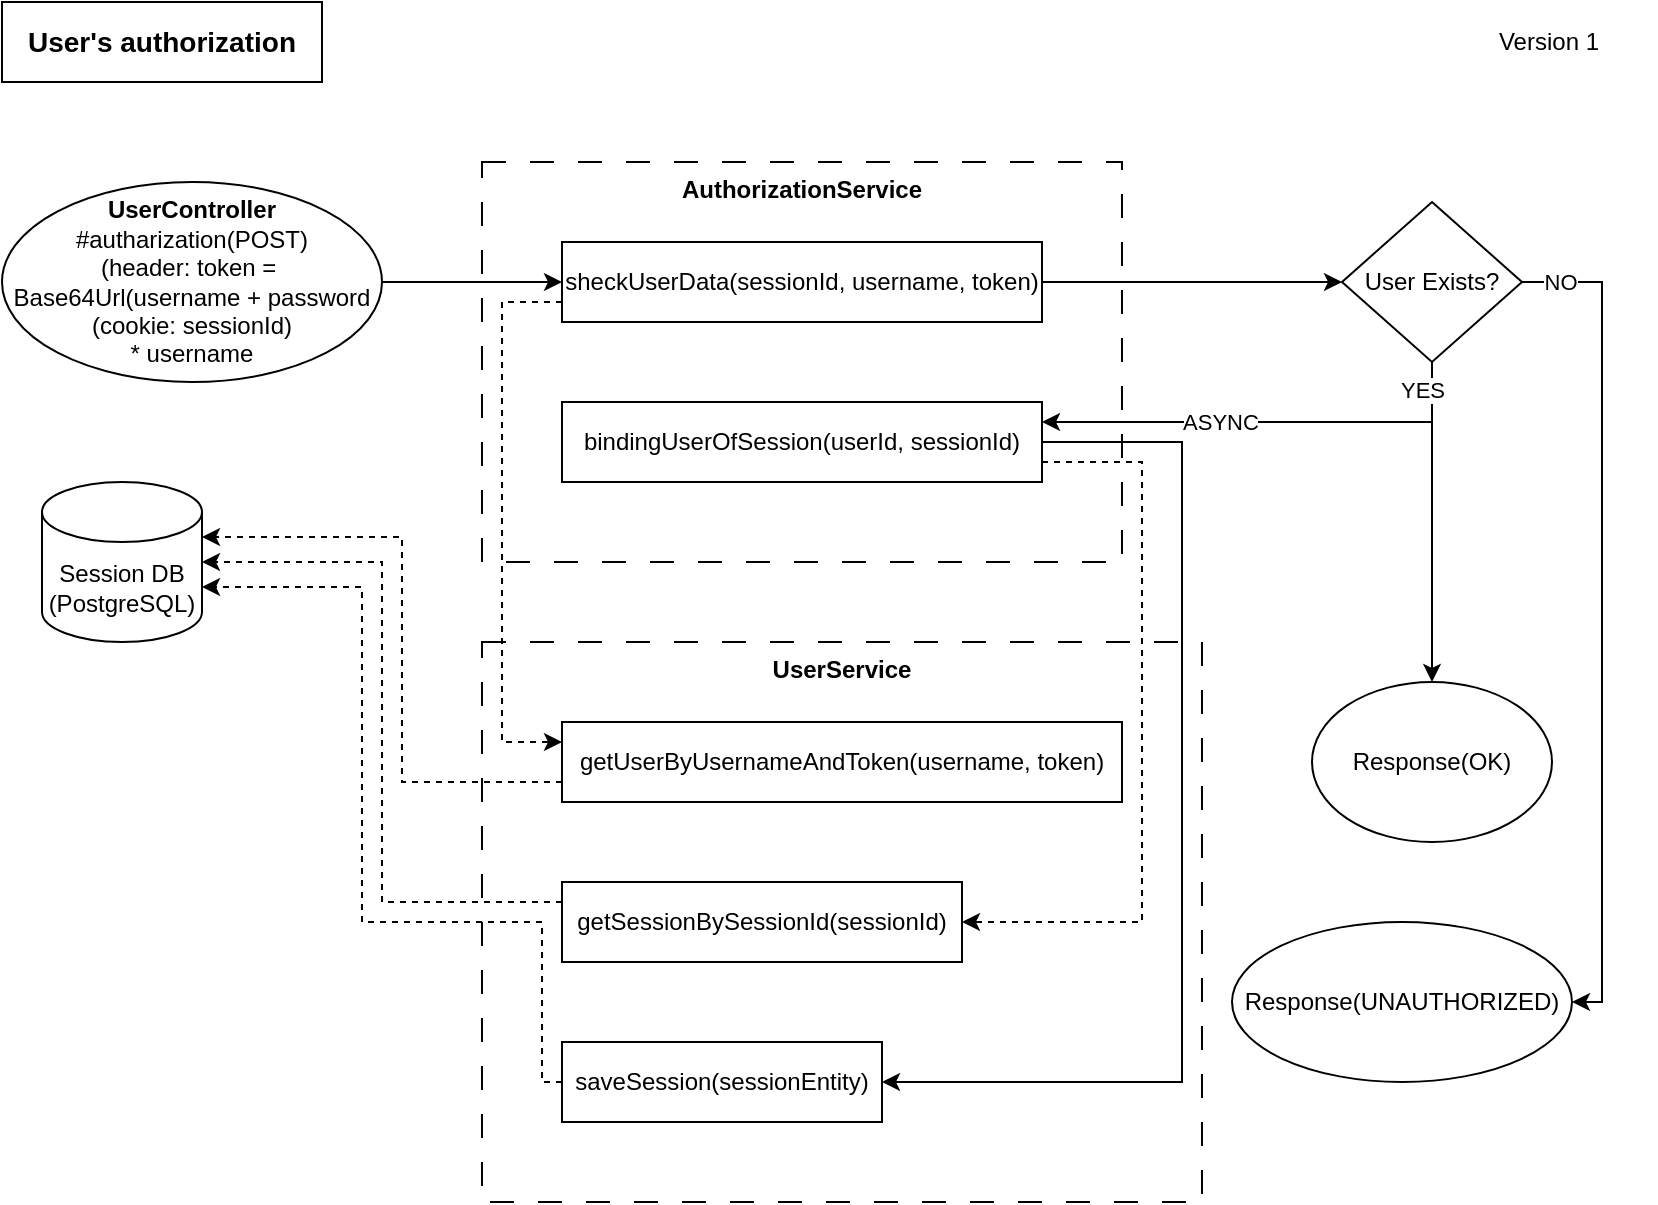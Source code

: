 <mxfile version="21.0.8" type="github">
  <diagram name="Страница 1" id="K2V3-VxV0s9J7Tq85YVR">
    <mxGraphModel dx="1434" dy="791" grid="1" gridSize="10" guides="1" tooltips="1" connect="1" arrows="1" fold="1" page="1" pageScale="1" pageWidth="827" pageHeight="1169" background="#ffffff" math="0" shadow="0">
      <root>
        <mxCell id="0" />
        <mxCell id="1" parent="0" />
        <mxCell id="yZuLZJpehH02t76p9y52-29" value="AuthorizationService" style="rounded=0;whiteSpace=wrap;html=1;fillColor=none;dashed=1;dashPattern=12 12;verticalAlign=top;fontStyle=1" parent="1" vertex="1">
          <mxGeometry x="240" y="80" width="320" height="200" as="geometry" />
        </mxCell>
        <mxCell id="yZuLZJpehH02t76p9y52-30" value="&lt;b&gt;UserService&lt;/b&gt;" style="rounded=0;whiteSpace=wrap;html=1;dashed=1;dashPattern=12 12;verticalAlign=top;fillColor=none;" parent="1" vertex="1">
          <mxGeometry x="240" y="320" width="360" height="280" as="geometry" />
        </mxCell>
        <mxCell id="yZuLZJpehH02t76p9y52-31" value="Version 1" style="text;html=1;strokeColor=none;fillColor=none;align=center;verticalAlign=middle;whiteSpace=wrap;rounded=0;" parent="1" vertex="1">
          <mxGeometry x="720" width="107" height="40" as="geometry" />
        </mxCell>
        <mxCell id="yZuLZJpehH02t76p9y52-32" style="edgeStyle=orthogonalEdgeStyle;rounded=0;orthogonalLoop=1;jettySize=auto;html=1;exitX=1;exitY=0.5;exitDx=0;exitDy=0;entryX=0;entryY=0.5;entryDx=0;entryDy=0;" parent="1" source="yZuLZJpehH02t76p9y52-33" target="yZuLZJpehH02t76p9y52-39" edge="1">
          <mxGeometry relative="1" as="geometry">
            <mxPoint x="230" y="180" as="sourcePoint" />
          </mxGeometry>
        </mxCell>
        <mxCell id="yZuLZJpehH02t76p9y52-33" value="&lt;b&gt;UserController&lt;/b&gt;&lt;br&gt;#autharization(POST)&lt;br&gt;(header: token =&amp;nbsp;&lt;br&gt;Base64Url(username + password&lt;br&gt;(cookie: sessionId)&lt;br&gt;* username" style="ellipse;whiteSpace=wrap;html=1;" parent="1" vertex="1">
          <mxGeometry y="90" width="190" height="100" as="geometry" />
        </mxCell>
        <mxCell id="yZuLZJpehH02t76p9y52-34" style="edgeStyle=orthogonalEdgeStyle;rounded=0;orthogonalLoop=1;jettySize=auto;html=1;exitX=0.5;exitY=1;exitDx=0;exitDy=0;entryX=0.5;entryY=0;entryDx=0;entryDy=0;" parent="1" source="yZuLZJpehH02t76p9y52-50" target="yZuLZJpehH02t76p9y52-35" edge="1">
          <mxGeometry relative="1" as="geometry">
            <Array as="points">
              <mxPoint x="715" y="320" />
              <mxPoint x="715" y="320" />
            </Array>
          </mxGeometry>
        </mxCell>
        <mxCell id="yZuLZJpehH02t76p9y52-35" value="Response(OK)" style="ellipse;whiteSpace=wrap;html=1;" parent="1" vertex="1">
          <mxGeometry x="655" y="340" width="120" height="80" as="geometry" />
        </mxCell>
        <mxCell id="yZuLZJpehH02t76p9y52-36" value="Response(UNAUTHORIZED)" style="ellipse;whiteSpace=wrap;html=1;" parent="1" vertex="1">
          <mxGeometry x="615" y="460" width="170" height="80" as="geometry" />
        </mxCell>
        <mxCell id="yZuLZJpehH02t76p9y52-37" style="edgeStyle=orthogonalEdgeStyle;rounded=0;orthogonalLoop=1;jettySize=auto;html=1;exitX=0;exitY=0.75;exitDx=0;exitDy=0;entryX=0;entryY=0.25;entryDx=0;entryDy=0;dashed=1;" parent="1" source="yZuLZJpehH02t76p9y52-39" target="yZuLZJpehH02t76p9y52-41" edge="1">
          <mxGeometry relative="1" as="geometry">
            <Array as="points">
              <mxPoint x="250" y="150" />
              <mxPoint x="250" y="370" />
            </Array>
          </mxGeometry>
        </mxCell>
        <mxCell id="yZuLZJpehH02t76p9y52-38" style="edgeStyle=orthogonalEdgeStyle;rounded=0;orthogonalLoop=1;jettySize=auto;html=1;exitX=1;exitY=0.5;exitDx=0;exitDy=0;entryX=0;entryY=0.5;entryDx=0;entryDy=0;" parent="1" source="yZuLZJpehH02t76p9y52-39" target="yZuLZJpehH02t76p9y52-50" edge="1">
          <mxGeometry relative="1" as="geometry" />
        </mxCell>
        <mxCell id="yZuLZJpehH02t76p9y52-39" value="sheckUserData(sessionId, username, token)" style="rounded=0;whiteSpace=wrap;html=1;" parent="1" vertex="1">
          <mxGeometry x="280" y="120" width="240" height="40" as="geometry" />
        </mxCell>
        <mxCell id="yZuLZJpehH02t76p9y52-40" style="edgeStyle=orthogonalEdgeStyle;rounded=0;orthogonalLoop=1;jettySize=auto;html=1;exitX=0;exitY=0.75;exitDx=0;exitDy=0;entryX=1;entryY=0;entryDx=0;entryDy=27.5;entryPerimeter=0;dashed=1;" parent="1" source="yZuLZJpehH02t76p9y52-41" target="yZuLZJpehH02t76p9y52-44" edge="1">
          <mxGeometry relative="1" as="geometry">
            <Array as="points">
              <mxPoint x="200" y="390" />
              <mxPoint x="200" y="268" />
            </Array>
          </mxGeometry>
        </mxCell>
        <mxCell id="yZuLZJpehH02t76p9y52-41" value="getUserByUsernameAndToken(username, token)" style="rounded=0;whiteSpace=wrap;html=1;" parent="1" vertex="1">
          <mxGeometry x="280" y="360" width="280" height="40" as="geometry" />
        </mxCell>
        <mxCell id="yZuLZJpehH02t76p9y52-42" style="edgeStyle=orthogonalEdgeStyle;rounded=0;orthogonalLoop=1;jettySize=auto;html=1;exitX=0;exitY=0.5;exitDx=0;exitDy=0;entryX=1;entryY=0;entryDx=0;entryDy=52.5;entryPerimeter=0;dashed=1;" parent="1" source="yZuLZJpehH02t76p9y52-43" target="yZuLZJpehH02t76p9y52-44" edge="1">
          <mxGeometry relative="1" as="geometry">
            <Array as="points">
              <mxPoint x="270" y="540" />
              <mxPoint x="270" y="460" />
              <mxPoint x="180" y="460" />
              <mxPoint x="180" y="293" />
            </Array>
          </mxGeometry>
        </mxCell>
        <mxCell id="yZuLZJpehH02t76p9y52-43" value="saveSession(sessionEntity)" style="rounded=0;whiteSpace=wrap;html=1;" parent="1" vertex="1">
          <mxGeometry x="280" y="520" width="160" height="40" as="geometry" />
        </mxCell>
        <mxCell id="yZuLZJpehH02t76p9y52-44" value="Session DB&lt;br&gt;(PostgreSQL)" style="shape=cylinder3;whiteSpace=wrap;html=1;boundedLbl=1;backgroundOutline=1;size=15;" parent="1" vertex="1">
          <mxGeometry x="20" y="240" width="80" height="80" as="geometry" />
        </mxCell>
        <mxCell id="yZuLZJpehH02t76p9y52-45" style="edgeStyle=orthogonalEdgeStyle;rounded=0;orthogonalLoop=1;jettySize=auto;html=1;exitX=1;exitY=0.5;exitDx=0;exitDy=0;entryX=1;entryY=0.5;entryDx=0;entryDy=0;" parent="1" source="yZuLZJpehH02t76p9y52-50" target="yZuLZJpehH02t76p9y52-36" edge="1">
          <mxGeometry relative="1" as="geometry">
            <Array as="points">
              <mxPoint x="800" y="140" />
              <mxPoint x="800" y="500" />
            </Array>
          </mxGeometry>
        </mxCell>
        <mxCell id="yZuLZJpehH02t76p9y52-46" value="NO" style="edgeLabel;html=1;align=center;verticalAlign=middle;resizable=0;points=[];" parent="yZuLZJpehH02t76p9y52-45" vertex="1" connectable="0">
          <mxGeometry x="-0.846" y="1" relative="1" as="geometry">
            <mxPoint x="-13" y="1" as="offset" />
          </mxGeometry>
        </mxCell>
        <mxCell id="yZuLZJpehH02t76p9y52-47" style="edgeStyle=orthogonalEdgeStyle;rounded=0;orthogonalLoop=1;jettySize=auto;html=1;exitX=0.5;exitY=1;exitDx=0;exitDy=0;entryX=1;entryY=0.25;entryDx=0;entryDy=0;" parent="1" source="yZuLZJpehH02t76p9y52-50" target="yZuLZJpehH02t76p9y52-53" edge="1">
          <mxGeometry relative="1" as="geometry" />
        </mxCell>
        <mxCell id="yZuLZJpehH02t76p9y52-48" value="YES" style="edgeLabel;html=1;align=center;verticalAlign=middle;resizable=0;points=[];" parent="yZuLZJpehH02t76p9y52-47" vertex="1" connectable="0">
          <mxGeometry x="-0.661" y="-3" relative="1" as="geometry">
            <mxPoint x="3" y="-13" as="offset" />
          </mxGeometry>
        </mxCell>
        <mxCell id="yZuLZJpehH02t76p9y52-49" value="ASYNC" style="edgeLabel;html=1;align=center;verticalAlign=middle;resizable=0;points=[];rotation=0;" parent="yZuLZJpehH02t76p9y52-47" vertex="1" connectable="0">
          <mxGeometry x="0.477" y="1" relative="1" as="geometry">
            <mxPoint x="30" y="-1" as="offset" />
          </mxGeometry>
        </mxCell>
        <mxCell id="yZuLZJpehH02t76p9y52-50" value="User Exists?" style="rhombus;whiteSpace=wrap;html=1;" parent="1" vertex="1">
          <mxGeometry x="670" y="100" width="90" height="80" as="geometry" />
        </mxCell>
        <mxCell id="yZuLZJpehH02t76p9y52-51" style="edgeStyle=orthogonalEdgeStyle;rounded=0;orthogonalLoop=1;jettySize=auto;html=1;exitX=1;exitY=0.75;exitDx=0;exitDy=0;entryX=1;entryY=0.5;entryDx=0;entryDy=0;dashed=1;" parent="1" source="yZuLZJpehH02t76p9y52-53" target="yZuLZJpehH02t76p9y52-55" edge="1">
          <mxGeometry relative="1" as="geometry">
            <Array as="points">
              <mxPoint x="570" y="230" />
              <mxPoint x="570" y="460" />
            </Array>
          </mxGeometry>
        </mxCell>
        <mxCell id="yZuLZJpehH02t76p9y52-52" style="edgeStyle=orthogonalEdgeStyle;rounded=0;orthogonalLoop=1;jettySize=auto;html=1;entryX=1;entryY=0.5;entryDx=0;entryDy=0;" parent="1" target="yZuLZJpehH02t76p9y52-43" edge="1">
          <mxGeometry relative="1" as="geometry">
            <mxPoint x="520" y="220" as="sourcePoint" />
            <Array as="points">
              <mxPoint x="590" y="220" />
              <mxPoint x="590" y="540" />
            </Array>
          </mxGeometry>
        </mxCell>
        <mxCell id="yZuLZJpehH02t76p9y52-53" value="bindingUserOfSession(userId, sessionId)" style="rounded=0;whiteSpace=wrap;html=1;" parent="1" vertex="1">
          <mxGeometry x="280" y="200" width="240" height="40" as="geometry" />
        </mxCell>
        <mxCell id="yZuLZJpehH02t76p9y52-54" style="edgeStyle=orthogonalEdgeStyle;rounded=0;orthogonalLoop=1;jettySize=auto;html=1;exitX=0;exitY=0.25;exitDx=0;exitDy=0;entryX=1;entryY=0.5;entryDx=0;entryDy=0;entryPerimeter=0;dashed=1;" parent="1" source="yZuLZJpehH02t76p9y52-55" target="yZuLZJpehH02t76p9y52-44" edge="1">
          <mxGeometry relative="1" as="geometry" />
        </mxCell>
        <mxCell id="yZuLZJpehH02t76p9y52-55" value="getSessionBySessionId(sessionId)" style="rounded=0;whiteSpace=wrap;html=1;" parent="1" vertex="1">
          <mxGeometry x="280" y="440" width="200" height="40" as="geometry" />
        </mxCell>
        <mxCell id="yZuLZJpehH02t76p9y52-56" value="&lt;b&gt;&lt;font style=&quot;font-size: 14px;&quot;&gt;User&#39;s authorization&lt;/font&gt;&lt;/b&gt;" style="text;html=1;strokeColor=default;fillColor=none;align=center;verticalAlign=middle;whiteSpace=wrap;rounded=0;strokeWidth=1;" parent="1" vertex="1">
          <mxGeometry width="160" height="40" as="geometry" />
        </mxCell>
      </root>
    </mxGraphModel>
  </diagram>
</mxfile>
